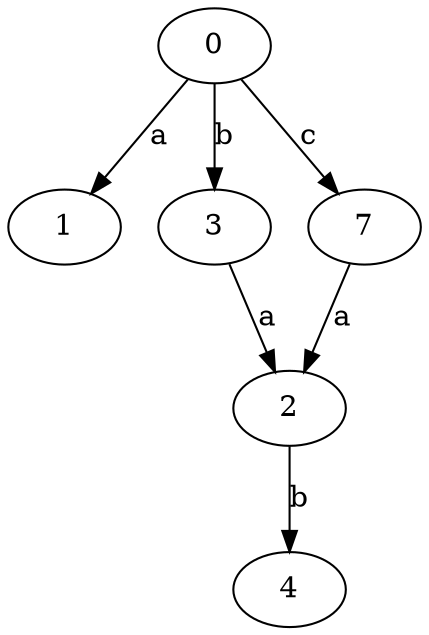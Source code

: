 strict digraph  {
0;
1;
2;
3;
4;
7;
0 -> 1  [label=a];
0 -> 3  [label=b];
0 -> 7  [label=c];
2 -> 4  [label=b];
3 -> 2  [label=a];
7 -> 2  [label=a];
}
